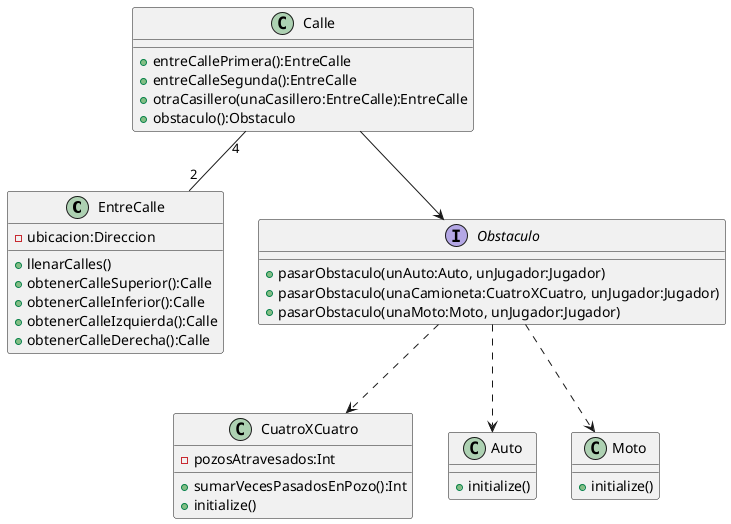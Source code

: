 @startuml
class EntreCalle{
-ubicacion:Direccion
+llenarCalles()
+obtenerCalleSuperior():Calle
+obtenerCalleInferior():Calle
+obtenerCalleIzquierda():Calle
+obtenerCalleDerecha():Calle

}

class Calle{
+entreCallePrimera():EntreCalle
+entreCalleSegunda():EntreCalle
+otraCasillero(unaCasillero:EntreCalle):EntreCalle
+obstaculo():Obstaculo
}

interface Obstaculo{
+pasarObstaculo(unAuto:Auto, unJugador:Jugador)
+pasarObstaculo(unaCamioneta:CuatroXCuatro, unJugador:Jugador)
+pasarObstaculo(unaMoto:Moto, unJugador:Jugador)
}


class CuatroXCuatro{
-pozosAtravesados:Int
+sumarVecesPasadosEnPozo():Int
+initialize()
}

class Auto{
+initialize()
}

class Moto{
+initialize()
}

Calle "4"--"2" EntreCalle
Calle --> Obstaculo
Obstaculo ..> Auto
Obstaculo ..> CuatroXCuatro
Obstaculo ..> Moto



@enduml
